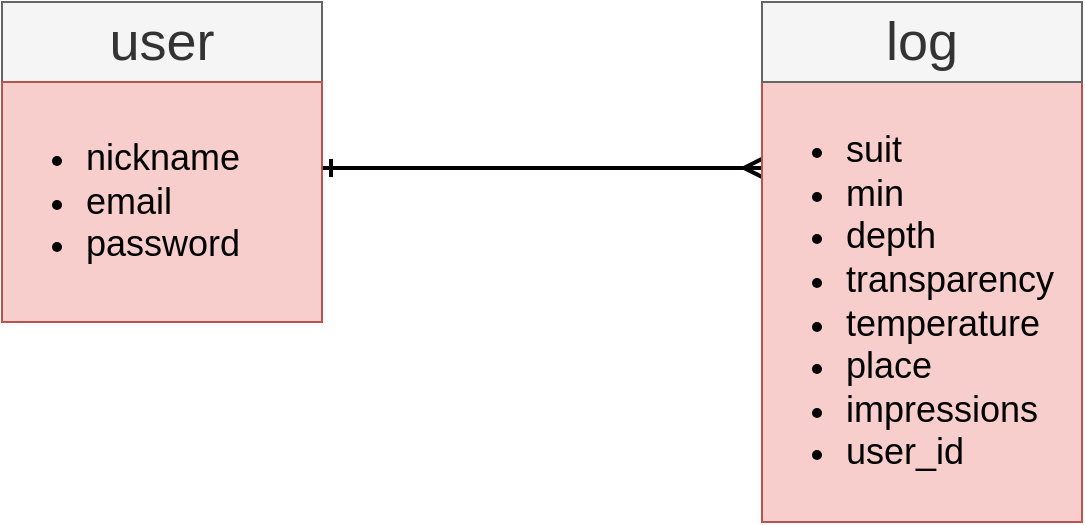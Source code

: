 <mxfile version="13.1.3">
    <diagram id="6hGFLwfOUW9BJ-s0fimq" name="Page-1">
        <mxGraphModel dx="728" dy="680" grid="1" gridSize="10" guides="1" tooltips="1" connect="1" arrows="1" fold="1" page="1" pageScale="1" pageWidth="827" pageHeight="1169" math="0" shadow="0">
            <root>
                <mxCell id="0"/>
                <mxCell id="1" parent="0"/>
                <mxCell id="11" style="edgeStyle=orthogonalEdgeStyle;rounded=0;orthogonalLoop=1;jettySize=auto;html=1;startArrow=ERone;startFill=0;endArrow=ERmany;endFill=0;entryX=0.319;entryY=1;entryDx=0;entryDy=0;entryPerimeter=0;targetPerimeterSpacing=10;strokeWidth=2;" edge="1" parent="1" source="2" target="4">
                    <mxGeometry relative="1" as="geometry">
                        <mxPoint x="390" y="320" as="targetPoint"/>
                        <Array as="points">
                            <mxPoint x="300" y="323"/>
                            <mxPoint x="300" y="323"/>
                        </Array>
                    </mxGeometry>
                </mxCell>
                <mxCell id="2" value="" style="whiteSpace=wrap;html=1;aspect=fixed;fillColor=#ffe6cc;strokeColor=#d79b00;" vertex="1" parent="1">
                    <mxGeometry x="40" y="240" width="160" height="160" as="geometry"/>
                </mxCell>
                <mxCell id="4" value="" style="rounded=0;whiteSpace=wrap;html=1;direction=south;fillColor=#f8cecc;strokeColor=#b85450;" vertex="1" parent="1">
                    <mxGeometry x="420" y="240" width="160" height="260" as="geometry"/>
                </mxCell>
                <mxCell id="9" value="user" style="text;html=1;strokeColor=#666666;fillColor=#f5f5f5;align=center;verticalAlign=middle;whiteSpace=wrap;rounded=0;fontColor=#333333;fontSize=27;" vertex="1" parent="1">
                    <mxGeometry x="40" y="240" width="160" height="40" as="geometry"/>
                </mxCell>
                <mxCell id="10" value="log" style="text;html=1;strokeColor=#666666;fillColor=#f5f5f5;align=center;verticalAlign=middle;whiteSpace=wrap;rounded=0;fontColor=#333333;fontSize=27;" vertex="1" parent="1">
                    <mxGeometry x="420" y="240" width="160" height="40" as="geometry"/>
                </mxCell>
                <mxCell id="12" value="&lt;ul style=&quot;font-size: 18px;&quot;&gt;&lt;li style=&quot;font-size: 18px;&quot;&gt;nickname&lt;/li&gt;&lt;li style=&quot;font-size: 18px;&quot;&gt;email&lt;/li&gt;&lt;li style=&quot;font-size: 18px;&quot;&gt;password&lt;/li&gt;&lt;/ul&gt;" style="text;html=1;whiteSpace=wrap;verticalAlign=middle;overflow=hidden;fillColor=#f8cecc;strokeColor=#b85450;fontColor=#000000;fontSize=18;" vertex="1" parent="1">
                    <mxGeometry x="40" y="280" width="160" height="120" as="geometry"/>
                </mxCell>
                <mxCell id="13" value="&lt;ul style=&quot;font-size: 18px&quot;&gt;&lt;li style=&quot;font-size: 18px&quot;&gt;suit&lt;/li&gt;&lt;li style=&quot;font-size: 18px&quot;&gt;min&lt;/li&gt;&lt;li style=&quot;font-size: 18px&quot;&gt;depth&lt;/li&gt;&lt;li style=&quot;font-size: 18px&quot;&gt;transparency&lt;/li&gt;&lt;li style=&quot;font-size: 18px&quot;&gt;temperature&lt;/li&gt;&lt;li style=&quot;font-size: 18px&quot;&gt;place&lt;/li&gt;&lt;li style=&quot;font-size: 18px&quot;&gt;impressions&lt;/li&gt;&lt;li style=&quot;font-size: 18px&quot;&gt;user_id&lt;/li&gt;&lt;/ul&gt;" style="text;strokeColor=none;fillColor=none;html=1;whiteSpace=wrap;verticalAlign=middle;overflow=hidden;fontSize=18;fontColor=#000000;" vertex="1" parent="1">
                    <mxGeometry x="420" y="280" width="160" height="220" as="geometry"/>
                </mxCell>
            </root>
        </mxGraphModel>
    </diagram>
</mxfile>